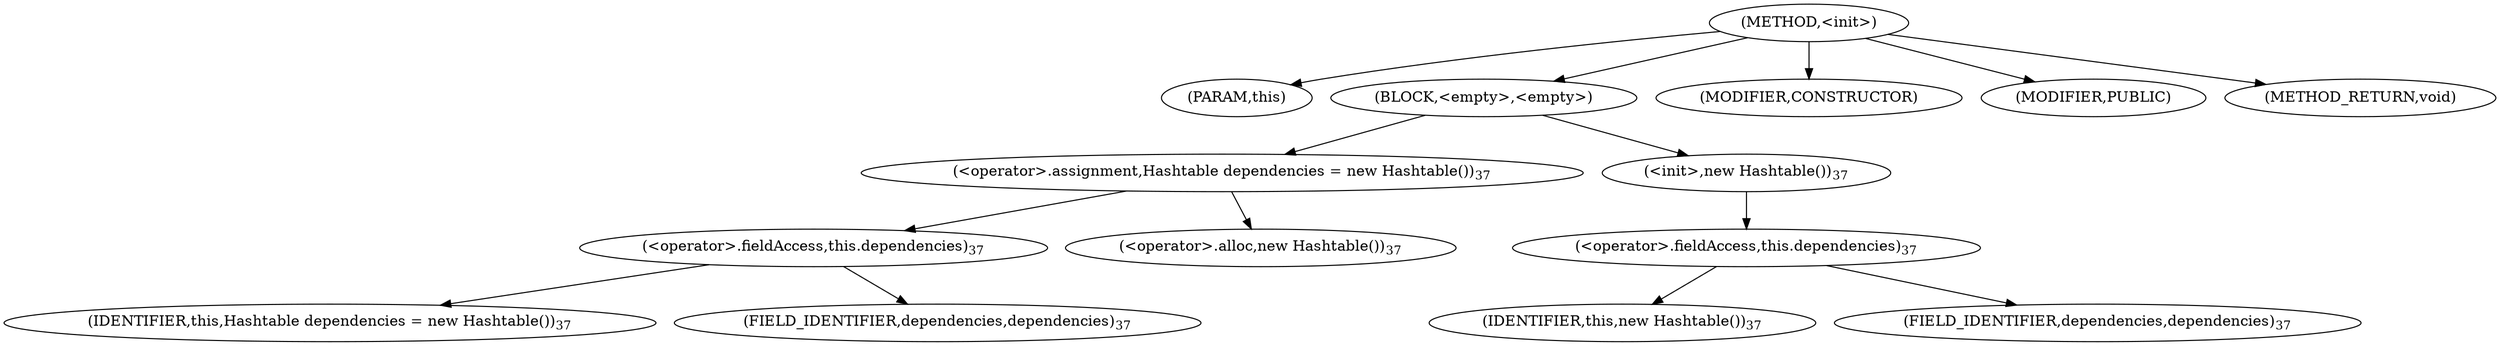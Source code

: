 digraph "&lt;init&gt;" {  
"308" [label = <(METHOD,&lt;init&gt;)> ]
"309" [label = <(PARAM,this)> ]
"310" [label = <(BLOCK,&lt;empty&gt;,&lt;empty&gt;)> ]
"311" [label = <(&lt;operator&gt;.assignment,Hashtable dependencies = new Hashtable())<SUB>37</SUB>> ]
"312" [label = <(&lt;operator&gt;.fieldAccess,this.dependencies)<SUB>37</SUB>> ]
"313" [label = <(IDENTIFIER,this,Hashtable dependencies = new Hashtable())<SUB>37</SUB>> ]
"314" [label = <(FIELD_IDENTIFIER,dependencies,dependencies)<SUB>37</SUB>> ]
"315" [label = <(&lt;operator&gt;.alloc,new Hashtable())<SUB>37</SUB>> ]
"316" [label = <(&lt;init&gt;,new Hashtable())<SUB>37</SUB>> ]
"317" [label = <(&lt;operator&gt;.fieldAccess,this.dependencies)<SUB>37</SUB>> ]
"318" [label = <(IDENTIFIER,this,new Hashtable())<SUB>37</SUB>> ]
"319" [label = <(FIELD_IDENTIFIER,dependencies,dependencies)<SUB>37</SUB>> ]
"320" [label = <(MODIFIER,CONSTRUCTOR)> ]
"321" [label = <(MODIFIER,PUBLIC)> ]
"322" [label = <(METHOD_RETURN,void)> ]
  "308" -> "309" 
  "308" -> "310" 
  "308" -> "320" 
  "308" -> "321" 
  "308" -> "322" 
  "310" -> "311" 
  "310" -> "316" 
  "311" -> "312" 
  "311" -> "315" 
  "312" -> "313" 
  "312" -> "314" 
  "316" -> "317" 
  "317" -> "318" 
  "317" -> "319" 
}
